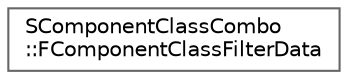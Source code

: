 digraph "Graphical Class Hierarchy"
{
 // INTERACTIVE_SVG=YES
 // LATEX_PDF_SIZE
  bgcolor="transparent";
  edge [fontname=Helvetica,fontsize=10,labelfontname=Helvetica,labelfontsize=10];
  node [fontname=Helvetica,fontsize=10,shape=box,height=0.2,width=0.4];
  rankdir="LR";
  Node0 [id="Node000000",label="SComponentClassCombo\l::FComponentClassFilterData",height=0.2,width=0.4,color="grey40", fillcolor="white", style="filled",URL="$dc/d6c/structSComponentClassCombo_1_1FComponentClassFilterData.html",tooltip="Internal data used to facilitate component class filtering."];
}
